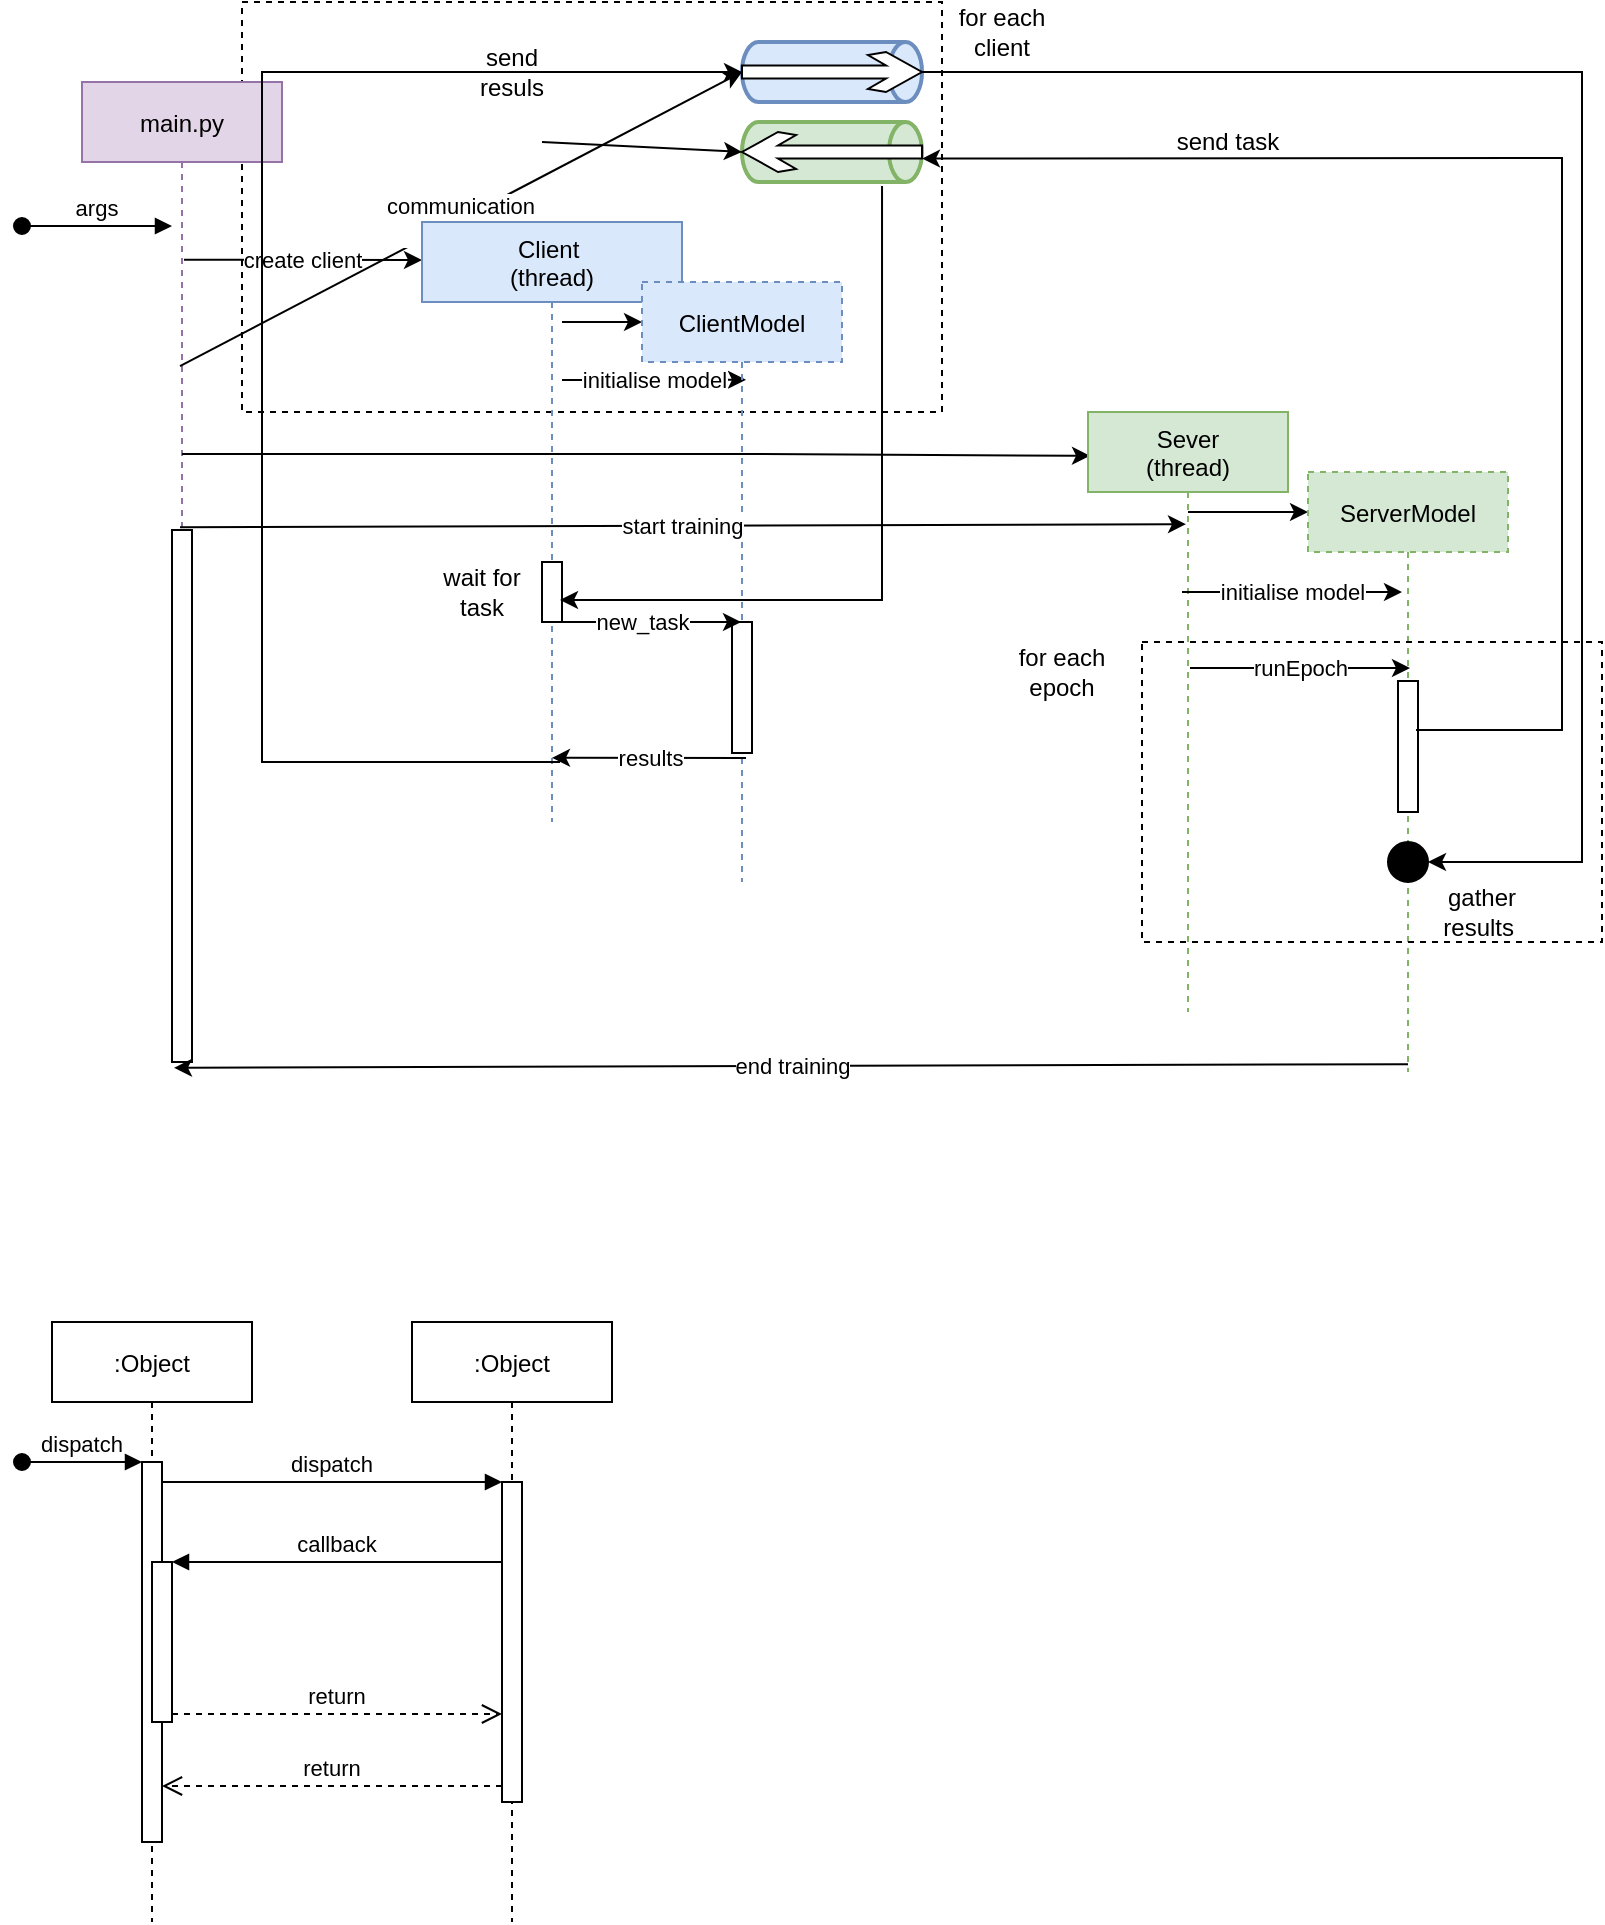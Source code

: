 <mxfile version="17.4.0" type="github">
  <diagram id="kgpKYQtTHZ0yAKxKKP6v" name="Page-1">
    <mxGraphModel dx="868" dy="424" grid="1" gridSize="10" guides="1" tooltips="1" connect="1" arrows="1" fold="1" page="1" pageScale="1" pageWidth="850" pageHeight="1100" math="0" shadow="0">
      <root>
        <mxCell id="0" />
        <mxCell id="1" parent="0" />
        <mxCell id="ZM1qN3V1S0aCcAOhJsnH-38" value="" style="rounded=0;whiteSpace=wrap;html=1;dashed=1;" vertex="1" parent="1">
          <mxGeometry x="160" width="350" height="205" as="geometry" />
        </mxCell>
        <mxCell id="ZM1qN3V1S0aCcAOhJsnH-1" value=":Object" style="shape=umlLifeline;perimeter=lifelinePerimeter;container=1;collapsible=0;recursiveResize=0;rounded=0;shadow=0;strokeWidth=1;" vertex="1" parent="1">
          <mxGeometry x="65" y="660" width="100" height="300" as="geometry" />
        </mxCell>
        <mxCell id="ZM1qN3V1S0aCcAOhJsnH-2" value="" style="points=[];perimeter=orthogonalPerimeter;rounded=0;shadow=0;strokeWidth=1;" vertex="1" parent="ZM1qN3V1S0aCcAOhJsnH-1">
          <mxGeometry x="45" y="70" width="10" height="190" as="geometry" />
        </mxCell>
        <mxCell id="ZM1qN3V1S0aCcAOhJsnH-3" value="dispatch" style="verticalAlign=bottom;startArrow=oval;endArrow=block;startSize=8;shadow=0;strokeWidth=1;" edge="1" parent="ZM1qN3V1S0aCcAOhJsnH-1" target="ZM1qN3V1S0aCcAOhJsnH-2">
          <mxGeometry relative="1" as="geometry">
            <mxPoint x="-15" y="70" as="sourcePoint" />
          </mxGeometry>
        </mxCell>
        <mxCell id="ZM1qN3V1S0aCcAOhJsnH-4" value="" style="points=[];perimeter=orthogonalPerimeter;rounded=0;shadow=0;strokeWidth=1;" vertex="1" parent="ZM1qN3V1S0aCcAOhJsnH-1">
          <mxGeometry x="50" y="120" width="10" height="80" as="geometry" />
        </mxCell>
        <mxCell id="ZM1qN3V1S0aCcAOhJsnH-5" value=":Object" style="shape=umlLifeline;perimeter=lifelinePerimeter;container=1;collapsible=0;recursiveResize=0;rounded=0;shadow=0;strokeWidth=1;" vertex="1" parent="1">
          <mxGeometry x="245" y="660" width="100" height="300" as="geometry" />
        </mxCell>
        <mxCell id="ZM1qN3V1S0aCcAOhJsnH-6" value="" style="points=[];perimeter=orthogonalPerimeter;rounded=0;shadow=0;strokeWidth=1;" vertex="1" parent="ZM1qN3V1S0aCcAOhJsnH-5">
          <mxGeometry x="45" y="80" width="10" height="160" as="geometry" />
        </mxCell>
        <mxCell id="ZM1qN3V1S0aCcAOhJsnH-7" value="return" style="verticalAlign=bottom;endArrow=open;dashed=1;endSize=8;exitX=0;exitY=0.95;shadow=0;strokeWidth=1;" edge="1" parent="1" source="ZM1qN3V1S0aCcAOhJsnH-6" target="ZM1qN3V1S0aCcAOhJsnH-2">
          <mxGeometry relative="1" as="geometry">
            <mxPoint x="220" y="816" as="targetPoint" />
          </mxGeometry>
        </mxCell>
        <mxCell id="ZM1qN3V1S0aCcAOhJsnH-8" value="dispatch" style="verticalAlign=bottom;endArrow=block;entryX=0;entryY=0;shadow=0;strokeWidth=1;" edge="1" parent="1" source="ZM1qN3V1S0aCcAOhJsnH-2" target="ZM1qN3V1S0aCcAOhJsnH-6">
          <mxGeometry relative="1" as="geometry">
            <mxPoint x="220" y="740" as="sourcePoint" />
          </mxGeometry>
        </mxCell>
        <mxCell id="ZM1qN3V1S0aCcAOhJsnH-9" value="callback" style="verticalAlign=bottom;endArrow=block;entryX=1;entryY=0;shadow=0;strokeWidth=1;" edge="1" parent="1" source="ZM1qN3V1S0aCcAOhJsnH-6" target="ZM1qN3V1S0aCcAOhJsnH-4">
          <mxGeometry relative="1" as="geometry">
            <mxPoint x="185" y="780" as="sourcePoint" />
          </mxGeometry>
        </mxCell>
        <mxCell id="ZM1qN3V1S0aCcAOhJsnH-10" value="return" style="verticalAlign=bottom;endArrow=open;dashed=1;endSize=8;exitX=1;exitY=0.95;shadow=0;strokeWidth=1;" edge="1" parent="1" source="ZM1qN3V1S0aCcAOhJsnH-4" target="ZM1qN3V1S0aCcAOhJsnH-6">
          <mxGeometry relative="1" as="geometry">
            <mxPoint x="185" y="837" as="targetPoint" />
          </mxGeometry>
        </mxCell>
        <mxCell id="ZM1qN3V1S0aCcAOhJsnH-23" value="main.py" style="shape=umlLifeline;perimeter=lifelinePerimeter;container=1;collapsible=0;recursiveResize=0;rounded=0;shadow=0;strokeWidth=1;fillColor=#e1d5e7;strokeColor=#9673a6;" vertex="1" parent="1">
          <mxGeometry x="80" y="40" width="100" height="490" as="geometry" />
        </mxCell>
        <mxCell id="ZM1qN3V1S0aCcAOhJsnH-24" value="" style="points=[];perimeter=orthogonalPerimeter;rounded=0;shadow=0;strokeWidth=1;" vertex="1" parent="ZM1qN3V1S0aCcAOhJsnH-23">
          <mxGeometry x="45" y="224" width="10" height="266" as="geometry" />
        </mxCell>
        <mxCell id="ZM1qN3V1S0aCcAOhJsnH-25" value="args" style="verticalAlign=bottom;startArrow=oval;endArrow=block;startSize=8;shadow=0;strokeWidth=1;" edge="1" parent="ZM1qN3V1S0aCcAOhJsnH-23">
          <mxGeometry relative="1" as="geometry">
            <mxPoint x="-30" y="72" as="sourcePoint" />
            <mxPoint x="45" y="72" as="targetPoint" />
          </mxGeometry>
        </mxCell>
        <mxCell id="ZM1qN3V1S0aCcAOhJsnH-27" value="create client" style="endArrow=classic;html=1;rounded=0;exitX=0.51;exitY=0.283;exitDx=0;exitDy=0;exitPerimeter=0;" edge="1" parent="1">
          <mxGeometry width="50" height="50" relative="1" as="geometry">
            <mxPoint x="131" y="128.9" as="sourcePoint" />
            <mxPoint x="250" y="129" as="targetPoint" />
          </mxGeometry>
        </mxCell>
        <mxCell id="ZM1qN3V1S0aCcAOhJsnH-31" value="" style="strokeWidth=2;html=1;shape=mxgraph.flowchart.direct_data;whiteSpace=wrap;fillColor=#dae8fc;strokeColor=#6c8ebf;" vertex="1" parent="1">
          <mxGeometry x="410" y="20" width="90" height="30" as="geometry" />
        </mxCell>
        <mxCell id="ZM1qN3V1S0aCcAOhJsnH-32" value="communication&lt;br&gt;spaces" style="endArrow=classic;html=1;rounded=0;exitX=0.49;exitY=0.29;exitDx=0;exitDy=0;exitPerimeter=0;entryX=0;entryY=0.5;entryDx=0;entryDy=0;entryPerimeter=0;" edge="1" parent="1" source="ZM1qN3V1S0aCcAOhJsnH-23" target="ZM1qN3V1S0aCcAOhJsnH-31">
          <mxGeometry width="50" height="50" relative="1" as="geometry">
            <mxPoint x="410" y="260" as="sourcePoint" />
            <mxPoint x="460" y="210" as="targetPoint" />
          </mxGeometry>
        </mxCell>
        <mxCell id="ZM1qN3V1S0aCcAOhJsnH-33" value="" style="strokeWidth=2;html=1;shape=mxgraph.flowchart.direct_data;whiteSpace=wrap;fillColor=#d5e8d4;strokeColor=#82b366;" vertex="1" parent="1">
          <mxGeometry x="410" y="60" width="90" height="30" as="geometry" />
        </mxCell>
        <mxCell id="ZM1qN3V1S0aCcAOhJsnH-34" value="" style="endArrow=classic;html=1;rounded=0;entryX=0;entryY=0.5;entryDx=0;entryDy=0;entryPerimeter=0;" edge="1" parent="1">
          <mxGeometry x="-0.197" y="-3" width="50" height="50" relative="1" as="geometry">
            <mxPoint x="310" y="70" as="sourcePoint" />
            <mxPoint x="410" y="75" as="targetPoint" />
            <mxPoint as="offset" />
          </mxGeometry>
        </mxCell>
        <mxCell id="ZM1qN3V1S0aCcAOhJsnH-36" value="" style="html=1;shadow=0;dashed=0;align=center;verticalAlign=middle;shape=mxgraph.arrows2.sharpArrow2;dy1=0.67;dx1=18;dx2=18;dy3=0.15;dx3=27;notch=0;" vertex="1" parent="1">
          <mxGeometry x="410" y="25" width="90" height="20" as="geometry" />
        </mxCell>
        <mxCell id="ZM1qN3V1S0aCcAOhJsnH-37" value="" style="html=1;shadow=0;dashed=0;align=center;verticalAlign=middle;shape=mxgraph.arrows2.sharpArrow2;dy1=0.67;dx1=18;dx2=18;dy3=0.15;dx3=27;notch=0;rotation=-180;" vertex="1" parent="1">
          <mxGeometry x="410" y="65" width="90" height="20" as="geometry" />
        </mxCell>
        <mxCell id="ZM1qN3V1S0aCcAOhJsnH-28" value="Client &#xa;(thread)" style="shape=umlLifeline;perimeter=lifelinePerimeter;container=1;collapsible=0;recursiveResize=0;rounded=0;shadow=0;strokeWidth=1;fillColor=#dae8fc;strokeColor=#6c8ebf;" vertex="1" parent="1">
          <mxGeometry x="250" y="110" width="130" height="300" as="geometry" />
        </mxCell>
        <mxCell id="ZM1qN3V1S0aCcAOhJsnH-29" value="" style="points=[];perimeter=orthogonalPerimeter;rounded=0;shadow=0;strokeWidth=1;" vertex="1" parent="ZM1qN3V1S0aCcAOhJsnH-28">
          <mxGeometry x="60" y="170" width="10" height="30" as="geometry" />
        </mxCell>
        <mxCell id="ZM1qN3V1S0aCcAOhJsnH-51" value="initialise model" style="endArrow=classic;html=1;rounded=0;entryX=0.52;entryY=0.163;entryDx=0;entryDy=0;entryPerimeter=0;" edge="1" parent="ZM1qN3V1S0aCcAOhJsnH-28" target="ZM1qN3V1S0aCcAOhJsnH-44">
          <mxGeometry width="50" height="50" relative="1" as="geometry">
            <mxPoint x="70" y="79" as="sourcePoint" />
            <mxPoint x="110" y="79.5" as="targetPoint" />
          </mxGeometry>
        </mxCell>
        <mxCell id="ZM1qN3V1S0aCcAOhJsnH-57" value="wait for task" style="text;html=1;strokeColor=none;fillColor=none;align=center;verticalAlign=middle;whiteSpace=wrap;rounded=0;dashed=1;" vertex="1" parent="ZM1qN3V1S0aCcAOhJsnH-28">
          <mxGeometry y="170" width="60" height="30" as="geometry" />
        </mxCell>
        <mxCell id="ZM1qN3V1S0aCcAOhJsnH-39" value="for each client" style="text;html=1;strokeColor=none;fillColor=none;align=center;verticalAlign=middle;whiteSpace=wrap;rounded=0;" vertex="1" parent="1">
          <mxGeometry x="510" width="60" height="30" as="geometry" />
        </mxCell>
        <mxCell id="ZM1qN3V1S0aCcAOhJsnH-40" value="" style="endArrow=classic;html=1;rounded=0;exitX=0.5;exitY=0.6;exitDx=0;exitDy=0;exitPerimeter=0;entryX=0.01;entryY=0.073;entryDx=0;entryDy=0;entryPerimeter=0;" edge="1" parent="1" target="ZM1qN3V1S0aCcAOhJsnH-46">
          <mxGeometry width="50" height="50" relative="1" as="geometry">
            <mxPoint x="130" y="226" as="sourcePoint" />
            <mxPoint x="620" y="226" as="targetPoint" />
            <Array as="points">
              <mxPoint x="410" y="226" />
            </Array>
          </mxGeometry>
        </mxCell>
        <mxCell id="ZM1qN3V1S0aCcAOhJsnH-43" value="" style="endArrow=classic;html=1;rounded=0;" edge="1" parent="1">
          <mxGeometry width="50" height="50" relative="1" as="geometry">
            <mxPoint x="320" y="160" as="sourcePoint" />
            <mxPoint x="360" y="160" as="targetPoint" />
          </mxGeometry>
        </mxCell>
        <mxCell id="ZM1qN3V1S0aCcAOhJsnH-44" value="ClientModel" style="shape=umlLifeline;perimeter=lifelinePerimeter;container=1;collapsible=0;recursiveResize=0;rounded=0;shadow=0;strokeWidth=1;fillColor=#dae8fc;strokeColor=#6c8ebf;dashed=1;" vertex="1" parent="1">
          <mxGeometry x="360" y="140" width="100" height="300" as="geometry" />
        </mxCell>
        <mxCell id="ZM1qN3V1S0aCcAOhJsnH-61" value="" style="points=[];perimeter=orthogonalPerimeter;rounded=0;shadow=0;strokeWidth=1;" vertex="1" parent="ZM1qN3V1S0aCcAOhJsnH-44">
          <mxGeometry x="45" y="170" width="10" height="65.5" as="geometry" />
        </mxCell>
        <mxCell id="ZM1qN3V1S0aCcAOhJsnH-46" value="Sever&#xa;(thread)" style="shape=umlLifeline;perimeter=lifelinePerimeter;container=1;collapsible=0;recursiveResize=0;rounded=0;shadow=0;strokeWidth=1;fillColor=#d5e8d4;strokeColor=#82b366;" vertex="1" parent="1">
          <mxGeometry x="583" y="205" width="100" height="300" as="geometry" />
        </mxCell>
        <mxCell id="ZM1qN3V1S0aCcAOhJsnH-70" value="for each epoch" style="text;html=1;strokeColor=none;fillColor=none;align=center;verticalAlign=middle;whiteSpace=wrap;rounded=0;dashed=1;" vertex="1" parent="ZM1qN3V1S0aCcAOhJsnH-46">
          <mxGeometry x="-43" y="115" width="60" height="30" as="geometry" />
        </mxCell>
        <mxCell id="ZM1qN3V1S0aCcAOhJsnH-48" value="" style="endArrow=classic;html=1;rounded=0;" edge="1" parent="1">
          <mxGeometry width="50" height="50" relative="1" as="geometry">
            <mxPoint x="633" y="255" as="sourcePoint" />
            <mxPoint x="693" y="255" as="targetPoint" />
          </mxGeometry>
        </mxCell>
        <mxCell id="ZM1qN3V1S0aCcAOhJsnH-49" value="ServerModel" style="shape=umlLifeline;perimeter=lifelinePerimeter;container=1;collapsible=0;recursiveResize=0;rounded=0;shadow=0;strokeWidth=1;fillColor=#d5e8d4;strokeColor=#82b366;dashed=1;" vertex="1" parent="1">
          <mxGeometry x="693" y="235" width="100" height="300" as="geometry" />
        </mxCell>
        <mxCell id="ZM1qN3V1S0aCcAOhJsnH-53" value="initialise model" style="endArrow=classic;html=1;rounded=0;entryX=0.52;entryY=0.163;entryDx=0;entryDy=0;entryPerimeter=0;" edge="1" parent="ZM1qN3V1S0aCcAOhJsnH-49">
          <mxGeometry width="50" height="50" relative="1" as="geometry">
            <mxPoint x="-63" y="60" as="sourcePoint" />
            <mxPoint x="47" y="60" as="targetPoint" />
            <mxPoint as="offset" />
          </mxGeometry>
        </mxCell>
        <mxCell id="ZM1qN3V1S0aCcAOhJsnH-47" value="" style="points=[];perimeter=orthogonalPerimeter;rounded=0;shadow=0;strokeWidth=1;" vertex="1" parent="ZM1qN3V1S0aCcAOhJsnH-49">
          <mxGeometry x="45" y="104.5" width="10" height="65.5" as="geometry" />
        </mxCell>
        <mxCell id="ZM1qN3V1S0aCcAOhJsnH-66" value="" style="ellipse;whiteSpace=wrap;html=1;fillColor=#000000;" vertex="1" parent="ZM1qN3V1S0aCcAOhJsnH-49">
          <mxGeometry x="40" y="185" width="20" height="20" as="geometry" />
        </mxCell>
        <mxCell id="ZM1qN3V1S0aCcAOhJsnH-50" value="start training" style="endArrow=classic;html=1;rounded=0;exitX=0.4;exitY=-0.005;exitDx=0;exitDy=0;exitPerimeter=0;entryX=0.49;entryY=0.187;entryDx=0;entryDy=0;entryPerimeter=0;" edge="1" parent="1" source="ZM1qN3V1S0aCcAOhJsnH-24" target="ZM1qN3V1S0aCcAOhJsnH-46">
          <mxGeometry width="50" height="50" relative="1" as="geometry">
            <mxPoint x="410" y="310" as="sourcePoint" />
            <mxPoint x="460" y="260" as="targetPoint" />
          </mxGeometry>
        </mxCell>
        <mxCell id="ZM1qN3V1S0aCcAOhJsnH-54" value="runEpoch" style="endArrow=classic;html=1;rounded=0;entryX=0.52;entryY=0.163;entryDx=0;entryDy=0;entryPerimeter=0;" edge="1" parent="1">
          <mxGeometry width="50" height="50" relative="1" as="geometry">
            <mxPoint x="634" y="333" as="sourcePoint" />
            <mxPoint x="744" y="333" as="targetPoint" />
            <mxPoint as="offset" />
          </mxGeometry>
        </mxCell>
        <mxCell id="ZM1qN3V1S0aCcAOhJsnH-55" value="" style="endArrow=classic;html=1;rounded=0;exitX=0.9;exitY=0.374;exitDx=0;exitDy=0;exitPerimeter=0;entryX=0;entryY=0;entryDx=0;entryDy=6.7;entryPerimeter=0;" edge="1" parent="1" source="ZM1qN3V1S0aCcAOhJsnH-47" target="ZM1qN3V1S0aCcAOhJsnH-37">
          <mxGeometry width="50" height="50" relative="1" as="geometry">
            <mxPoint x="410" y="370" as="sourcePoint" />
            <mxPoint x="800" y="370" as="targetPoint" />
            <Array as="points">
              <mxPoint x="820" y="364" />
              <mxPoint x="820" y="78" />
            </Array>
          </mxGeometry>
        </mxCell>
        <mxCell id="ZM1qN3V1S0aCcAOhJsnH-56" value="send task" style="text;html=1;strokeColor=none;fillColor=none;align=center;verticalAlign=middle;whiteSpace=wrap;rounded=0;dashed=1;" vertex="1" parent="1">
          <mxGeometry x="623" y="55" width="60" height="30" as="geometry" />
        </mxCell>
        <mxCell id="ZM1qN3V1S0aCcAOhJsnH-59" value="" style="endArrow=classic;html=1;rounded=0;exitX=0.778;exitY=1.067;exitDx=0;exitDy=0;exitPerimeter=0;entryX=0.9;entryY=0.633;entryDx=0;entryDy=0;entryPerimeter=0;" edge="1" parent="1" source="ZM1qN3V1S0aCcAOhJsnH-33" target="ZM1qN3V1S0aCcAOhJsnH-29">
          <mxGeometry width="50" height="50" relative="1" as="geometry">
            <mxPoint x="480" y="250" as="sourcePoint" />
            <mxPoint x="530" y="200" as="targetPoint" />
            <Array as="points">
              <mxPoint x="480" y="299" />
            </Array>
          </mxGeometry>
        </mxCell>
        <mxCell id="ZM1qN3V1S0aCcAOhJsnH-60" value="new_task" style="endArrow=classic;html=1;rounded=0;exitX=1;exitY=1;exitDx=0;exitDy=0;" edge="1" parent="1" source="ZM1qN3V1S0aCcAOhJsnH-57" target="ZM1qN3V1S0aCcAOhJsnH-44">
          <mxGeometry width="50" height="50" relative="1" as="geometry">
            <mxPoint x="480" y="310" as="sourcePoint" />
            <mxPoint x="530" y="260" as="targetPoint" />
          </mxGeometry>
        </mxCell>
        <mxCell id="ZM1qN3V1S0aCcAOhJsnH-62" value="results" style="endArrow=classic;html=1;rounded=0;exitX=0.7;exitY=1.038;exitDx=0;exitDy=0;exitPerimeter=0;entryX=0.5;entryY=0.893;entryDx=0;entryDy=0;entryPerimeter=0;" edge="1" parent="1" source="ZM1qN3V1S0aCcAOhJsnH-61" target="ZM1qN3V1S0aCcAOhJsnH-28">
          <mxGeometry width="50" height="50" relative="1" as="geometry">
            <mxPoint x="480" y="310" as="sourcePoint" />
            <mxPoint x="530" y="260" as="targetPoint" />
          </mxGeometry>
        </mxCell>
        <mxCell id="ZM1qN3V1S0aCcAOhJsnH-63" value="" style="endArrow=classic;html=1;rounded=0;exitX=0.531;exitY=0.9;exitDx=0;exitDy=0;exitPerimeter=0;entryX=0;entryY=0.5;entryDx=0;entryDy=0;entryPerimeter=0;" edge="1" parent="1" source="ZM1qN3V1S0aCcAOhJsnH-28" target="ZM1qN3V1S0aCcAOhJsnH-36">
          <mxGeometry width="50" height="50" relative="1" as="geometry">
            <mxPoint x="480" y="250" as="sourcePoint" />
            <mxPoint x="530" y="200" as="targetPoint" />
            <Array as="points">
              <mxPoint x="170" y="380" />
              <mxPoint x="170" y="35" />
            </Array>
          </mxGeometry>
        </mxCell>
        <mxCell id="ZM1qN3V1S0aCcAOhJsnH-64" value="send resuls" style="text;html=1;strokeColor=none;fillColor=none;align=center;verticalAlign=middle;whiteSpace=wrap;rounded=0;dashed=1;" vertex="1" parent="1">
          <mxGeometry x="265" y="20" width="60" height="30" as="geometry" />
        </mxCell>
        <mxCell id="ZM1qN3V1S0aCcAOhJsnH-65" value="" style="endArrow=classic;html=1;rounded=0;exitX=1;exitY=0.5;exitDx=0;exitDy=0;exitPerimeter=0;entryX=1;entryY=0.5;entryDx=0;entryDy=0;" edge="1" parent="1" source="ZM1qN3V1S0aCcAOhJsnH-31" target="ZM1qN3V1S0aCcAOhJsnH-66">
          <mxGeometry width="50" height="50" relative="1" as="geometry">
            <mxPoint x="480" y="190" as="sourcePoint" />
            <mxPoint x="530" y="140" as="targetPoint" />
            <Array as="points">
              <mxPoint x="830" y="35" />
              <mxPoint x="830" y="430" />
              <mxPoint x="790" y="430" />
            </Array>
          </mxGeometry>
        </mxCell>
        <mxCell id="ZM1qN3V1S0aCcAOhJsnH-67" value="gather results&amp;nbsp;" style="text;html=1;strokeColor=none;fillColor=none;align=center;verticalAlign=middle;whiteSpace=wrap;rounded=0;" vertex="1" parent="1">
          <mxGeometry x="750" y="440" width="60" height="30" as="geometry" />
        </mxCell>
        <mxCell id="ZM1qN3V1S0aCcAOhJsnH-69" value="" style="rounded=0;whiteSpace=wrap;html=1;fillColor=none;dashed=1;" vertex="1" parent="1">
          <mxGeometry x="610" y="320" width="230" height="150" as="geometry" />
        </mxCell>
        <mxCell id="ZM1qN3V1S0aCcAOhJsnH-71" value="end training" style="endArrow=classic;html=1;rounded=0;exitX=0.5;exitY=0.987;exitDx=0;exitDy=0;exitPerimeter=0;entryX=0.1;entryY=1.011;entryDx=0;entryDy=0;entryPerimeter=0;" edge="1" parent="1" source="ZM1qN3V1S0aCcAOhJsnH-49" target="ZM1qN3V1S0aCcAOhJsnH-24">
          <mxGeometry width="50" height="50" relative="1" as="geometry">
            <mxPoint x="370" y="450" as="sourcePoint" />
            <mxPoint x="420" y="400" as="targetPoint" />
          </mxGeometry>
        </mxCell>
      </root>
    </mxGraphModel>
  </diagram>
</mxfile>
